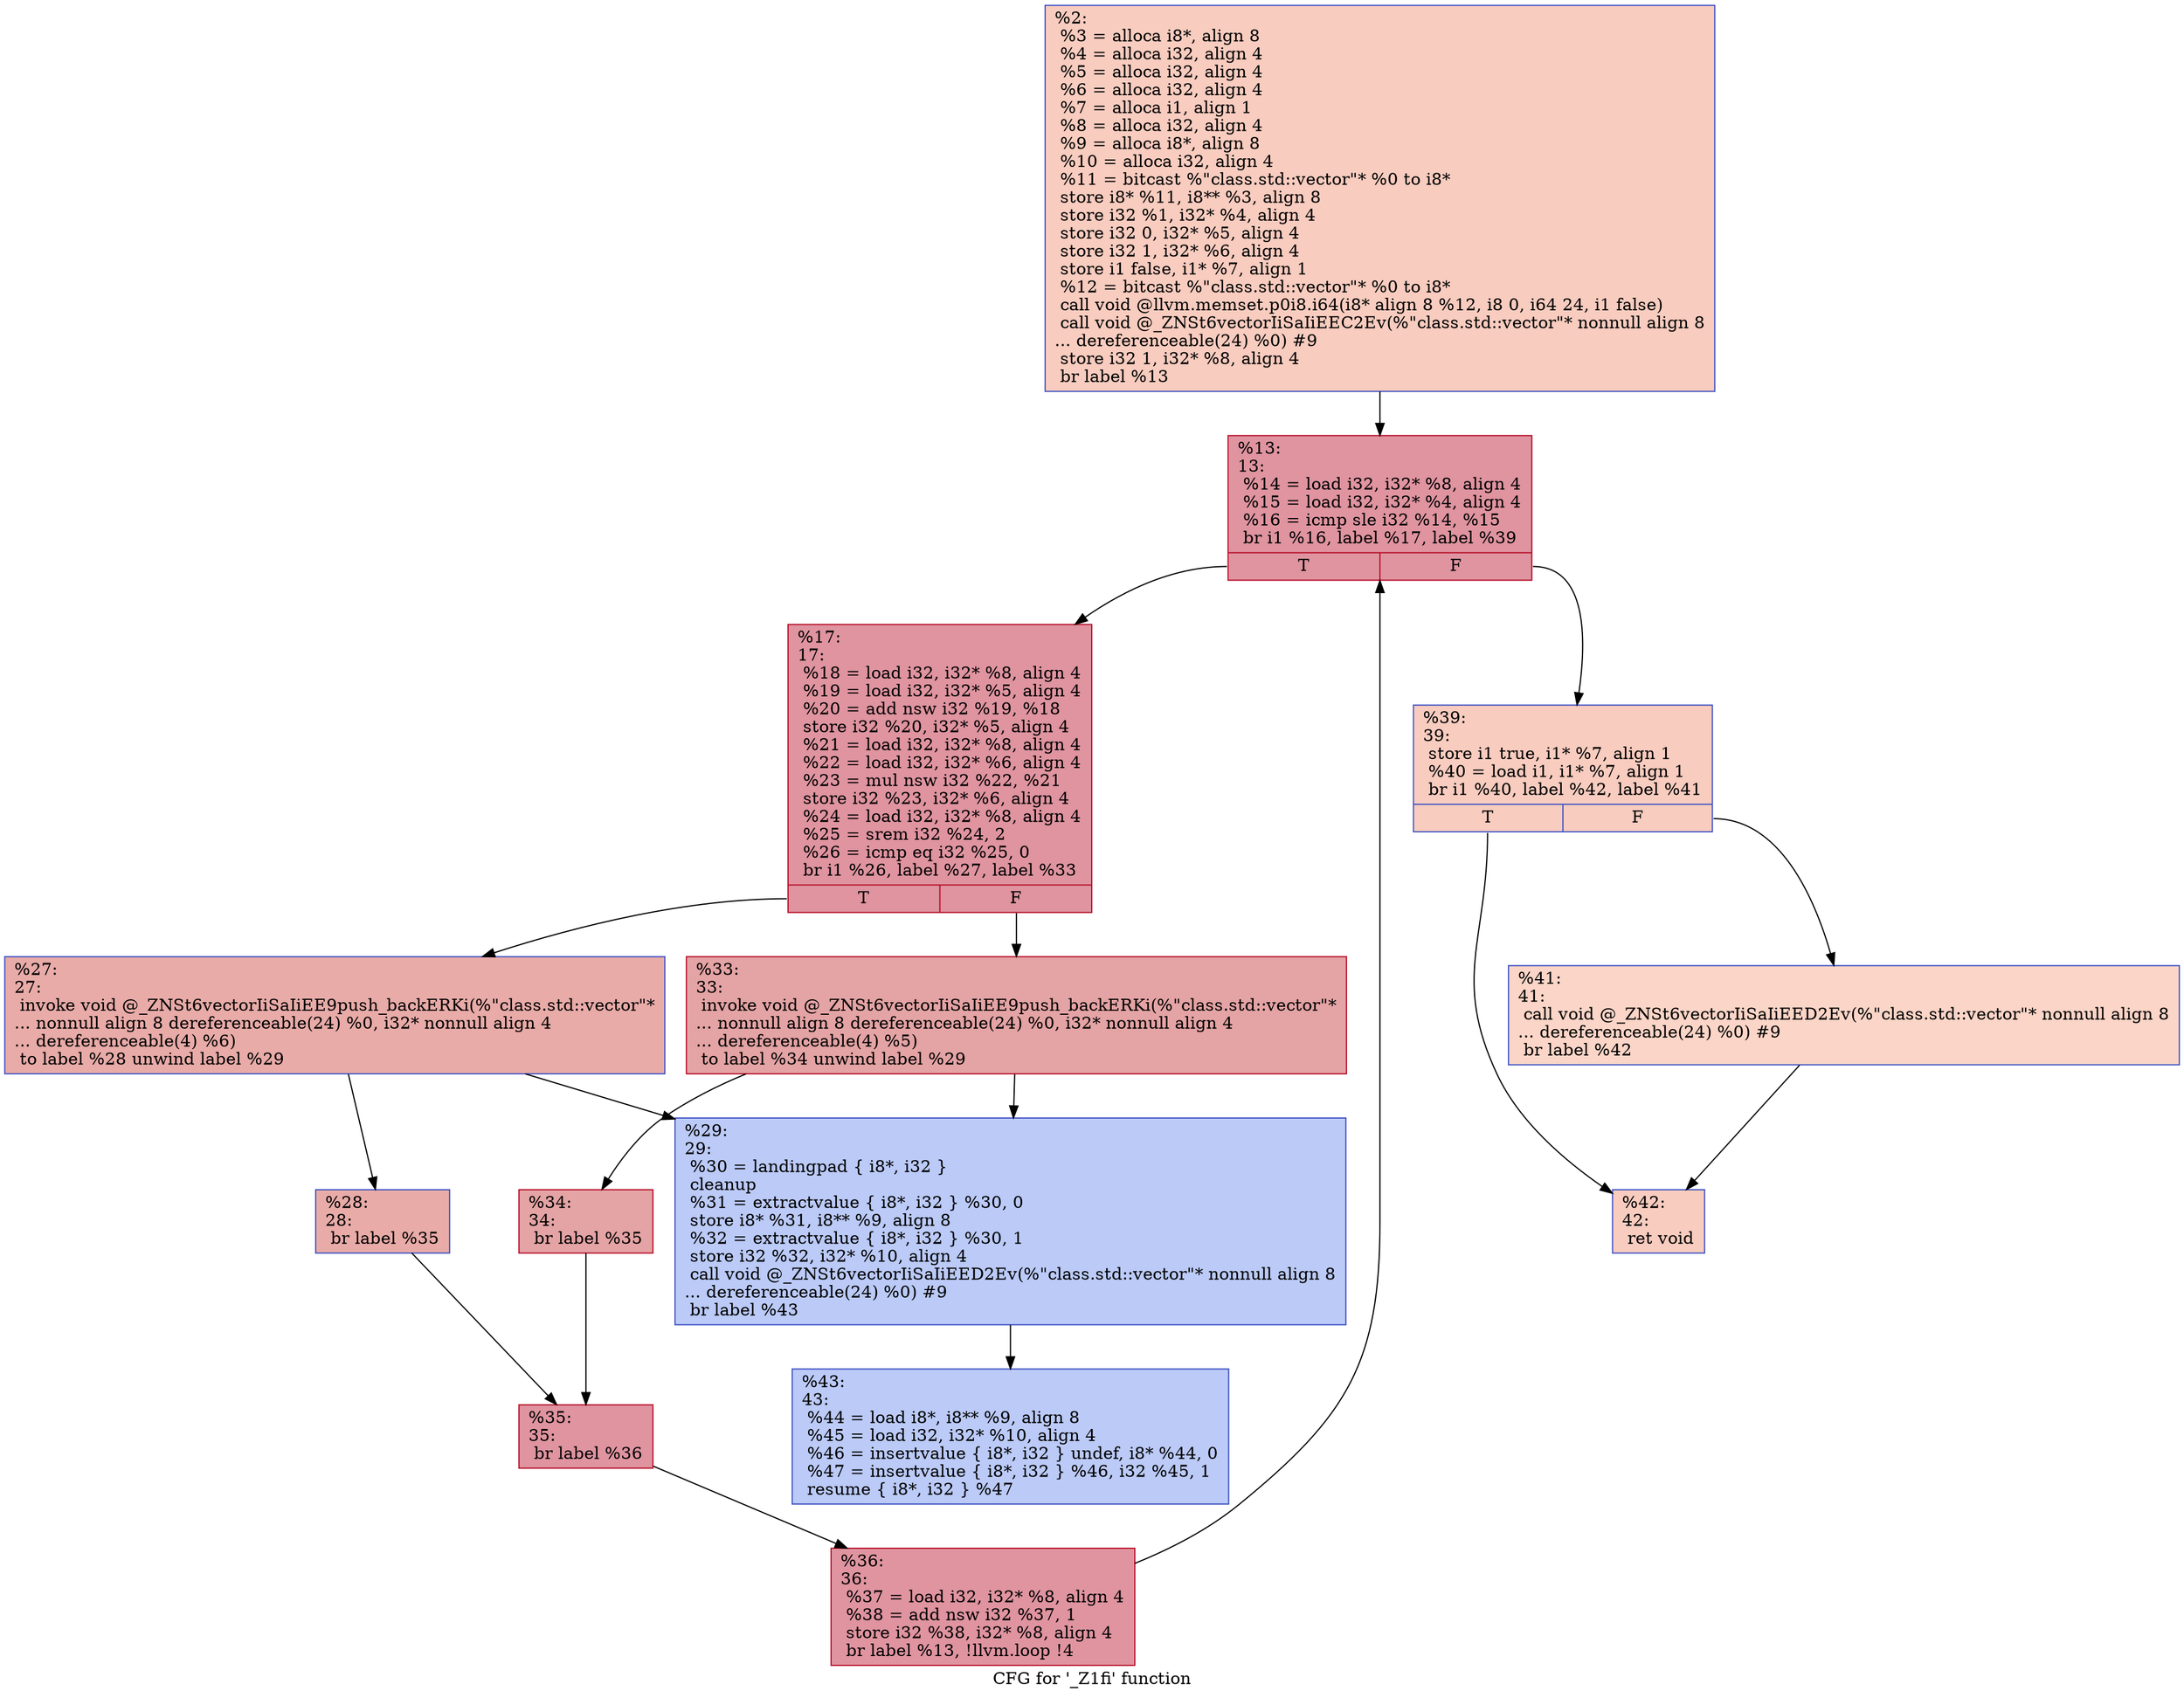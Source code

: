 digraph "CFG for '_Z1fi' function" {
	label="CFG for '_Z1fi' function";

	Node0x55d6043a1890 [shape=record,color="#3d50c3ff", style=filled, fillcolor="#f08b6e70",label="{%2:\l  %3 = alloca i8*, align 8\l  %4 = alloca i32, align 4\l  %5 = alloca i32, align 4\l  %6 = alloca i32, align 4\l  %7 = alloca i1, align 1\l  %8 = alloca i32, align 4\l  %9 = alloca i8*, align 8\l  %10 = alloca i32, align 4\l  %11 = bitcast %\"class.std::vector\"* %0 to i8*\l  store i8* %11, i8** %3, align 8\l  store i32 %1, i32* %4, align 4\l  store i32 0, i32* %5, align 4\l  store i32 1, i32* %6, align 4\l  store i1 false, i1* %7, align 1\l  %12 = bitcast %\"class.std::vector\"* %0 to i8*\l  call void @llvm.memset.p0i8.i64(i8* align 8 %12, i8 0, i64 24, i1 false)\l  call void @_ZNSt6vectorIiSaIiEEC2Ev(%\"class.std::vector\"* nonnull align 8\l... dereferenceable(24) %0) #9\l  store i32 1, i32* %8, align 4\l  br label %13\l}"];
	Node0x55d6043a1890 -> Node0x55d6043a2dc0;
	Node0x55d6043a2dc0 [shape=record,color="#b70d28ff", style=filled, fillcolor="#b70d2870",label="{%13:\l13:                                               \l  %14 = load i32, i32* %8, align 4\l  %15 = load i32, i32* %4, align 4\l  %16 = icmp sle i32 %14, %15\l  br i1 %16, label %17, label %39\l|{<s0>T|<s1>F}}"];
	Node0x55d6043a2dc0:s0 -> Node0x55d6043a3030;
	Node0x55d6043a2dc0:s1 -> Node0x55d6043a3080;
	Node0x55d6043a3030 [shape=record,color="#b70d28ff", style=filled, fillcolor="#b70d2870",label="{%17:\l17:                                               \l  %18 = load i32, i32* %8, align 4\l  %19 = load i32, i32* %5, align 4\l  %20 = add nsw i32 %19, %18\l  store i32 %20, i32* %5, align 4\l  %21 = load i32, i32* %8, align 4\l  %22 = load i32, i32* %6, align 4\l  %23 = mul nsw i32 %22, %21\l  store i32 %23, i32* %6, align 4\l  %24 = load i32, i32* %8, align 4\l  %25 = srem i32 %24, 2\l  %26 = icmp eq i32 %25, 0\l  br i1 %26, label %27, label %33\l|{<s0>T|<s1>F}}"];
	Node0x55d6043a3030:s0 -> Node0x55d6043a36c0;
	Node0x55d6043a3030:s1 -> Node0x55d6043a3710;
	Node0x55d6043a36c0 [shape=record,color="#3d50c3ff", style=filled, fillcolor="#cc403a70",label="{%27:\l27:                                               \l  invoke void @_ZNSt6vectorIiSaIiEE9push_backERKi(%\"class.std::vector\"*\l... nonnull align 8 dereferenceable(24) %0, i32* nonnull align 4\l... dereferenceable(4) %6)\l          to label %28 unwind label %29\l}"];
	Node0x55d6043a36c0 -> Node0x55d6043a38d0;
	Node0x55d6043a36c0 -> Node0x55d6043a3920;
	Node0x55d6043a38d0 [shape=record,color="#3d50c3ff", style=filled, fillcolor="#cc403a70",label="{%28:\l28:                                               \l  br label %35\l}"];
	Node0x55d6043a38d0 -> Node0x55d6043a3c70;
	Node0x55d6043a3920 [shape=record,color="#3d50c3ff", style=filled, fillcolor="#6687ed70",label="{%29:\l29:                                               \l  %30 = landingpad \{ i8*, i32 \}\l          cleanup\l  %31 = extractvalue \{ i8*, i32 \} %30, 0\l  store i8* %31, i8** %9, align 8\l  %32 = extractvalue \{ i8*, i32 \} %30, 1\l  store i32 %32, i32* %10, align 4\l  call void @_ZNSt6vectorIiSaIiEED2Ev(%\"class.std::vector\"* nonnull align 8\l... dereferenceable(24) %0) #9\l  br label %43\l}"];
	Node0x55d6043a3920 -> Node0x55d6043a4640;
	Node0x55d6043a3710 [shape=record,color="#b70d28ff", style=filled, fillcolor="#c32e3170",label="{%33:\l33:                                               \l  invoke void @_ZNSt6vectorIiSaIiEE9push_backERKi(%\"class.std::vector\"*\l... nonnull align 8 dereferenceable(24) %0, i32* nonnull align 4\l... dereferenceable(4) %5)\l          to label %34 unwind label %29\l}"];
	Node0x55d6043a3710 -> Node0x55d6043a4700;
	Node0x55d6043a3710 -> Node0x55d6043a3920;
	Node0x55d6043a4700 [shape=record,color="#b70d28ff", style=filled, fillcolor="#c32e3170",label="{%34:\l34:                                               \l  br label %35\l}"];
	Node0x55d6043a4700 -> Node0x55d6043a3c70;
	Node0x55d6043a3c70 [shape=record,color="#b70d28ff", style=filled, fillcolor="#b70d2870",label="{%35:\l35:                                               \l  br label %36\l}"];
	Node0x55d6043a3c70 -> Node0x55d6043a4960;
	Node0x55d6043a4960 [shape=record,color="#b70d28ff", style=filled, fillcolor="#b70d2870",label="{%36:\l36:                                               \l  %37 = load i32, i32* %8, align 4\l  %38 = add nsw i32 %37, 1\l  store i32 %38, i32* %8, align 4\l  br label %13, !llvm.loop !4\l}"];
	Node0x55d6043a4960 -> Node0x55d6043a2dc0;
	Node0x55d6043a3080 [shape=record,color="#3d50c3ff", style=filled, fillcolor="#f08b6e70",label="{%39:\l39:                                               \l  store i1 true, i1* %7, align 1\l  %40 = load i1, i1* %7, align 1\l  br i1 %40, label %42, label %41\l|{<s0>T|<s1>F}}"];
	Node0x55d6043a3080:s0 -> Node0x55d6043a57b0;
	Node0x55d6043a3080:s1 -> Node0x55d6043a5800;
	Node0x55d6043a5800 [shape=record,color="#3d50c3ff", style=filled, fillcolor="#f5a08170",label="{%41:\l41:                                               \l  call void @_ZNSt6vectorIiSaIiEED2Ev(%\"class.std::vector\"* nonnull align 8\l... dereferenceable(24) %0) #9\l  br label %42\l}"];
	Node0x55d6043a5800 -> Node0x55d6043a57b0;
	Node0x55d6043a57b0 [shape=record,color="#3d50c3ff", style=filled, fillcolor="#f08b6e70",label="{%42:\l42:                                               \l  ret void\l}"];
	Node0x55d6043a4640 [shape=record,color="#3d50c3ff", style=filled, fillcolor="#6687ed70",label="{%43:\l43:                                               \l  %44 = load i8*, i8** %9, align 8\l  %45 = load i32, i32* %10, align 4\l  %46 = insertvalue \{ i8*, i32 \} undef, i8* %44, 0\l  %47 = insertvalue \{ i8*, i32 \} %46, i32 %45, 1\l  resume \{ i8*, i32 \} %47\l}"];
}
